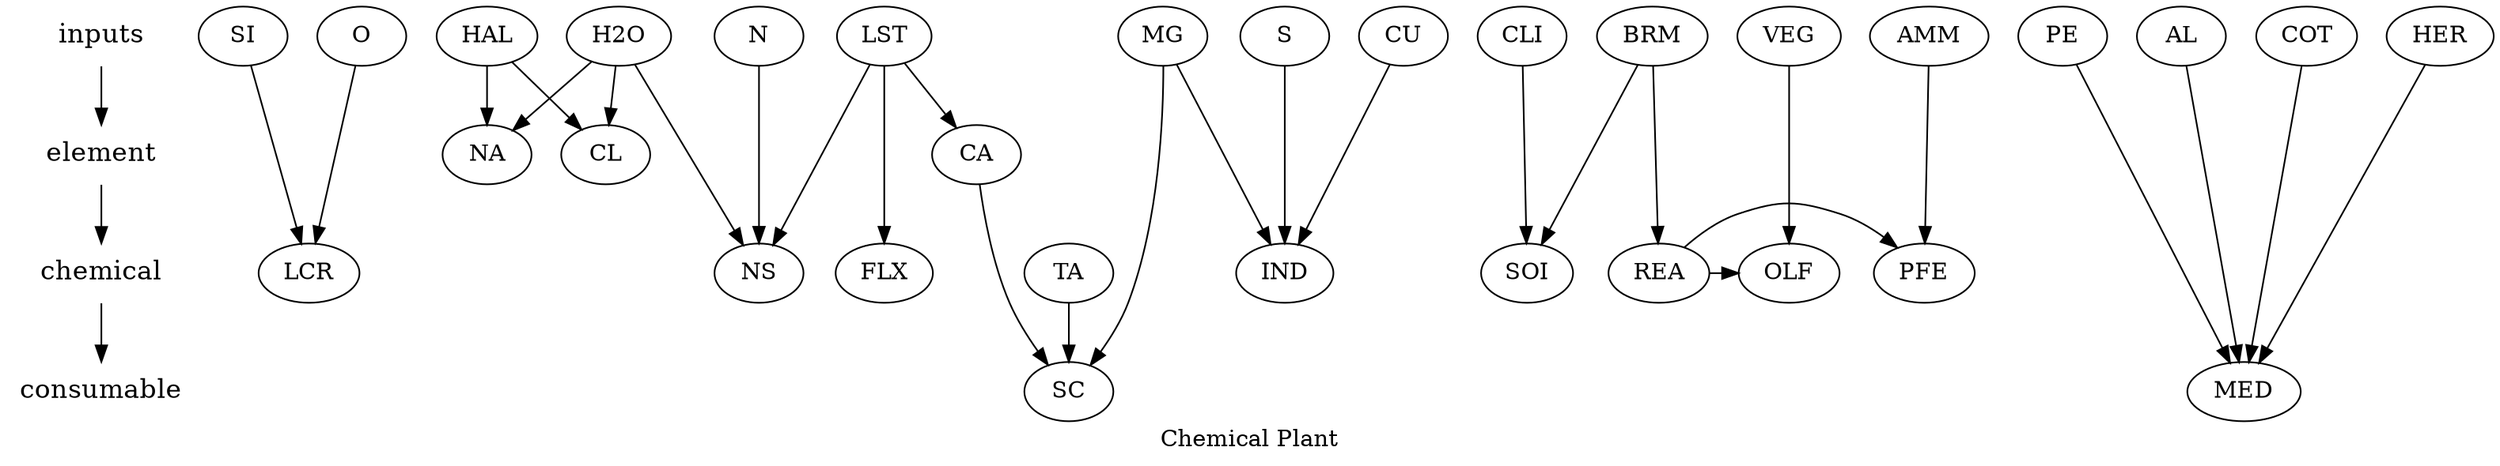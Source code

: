 digraph CHP {

    { 
        node [shape=plaintext, fontsize=16];
        inputs -> element -> chemical -> consumable;
    }

    label = "Chemical Plant";
    
    node [style=filled,fillcolor=white];

    { rank=same; inputs SI O N HAL H2O LST MG CU S CLI BRM VEG AMM PE AL COT HER }
    { rank=same; element CL CA NA };
    { rank=same; chemical LCR SOI IND OLF REA PFE NS FLX};
    { rank=same; consumable SC MED };

    { SI O } -> LCR
    { CLI BRM } -> SOI
    { MG CU S } -> IND
    { VEG REA } -> OLF
    BRM -> REA
    { CA MG TA } -> SC
    { AMM REA } -> PFE
    LST -> CA
    { H2O N LST } -> NS
    LST -> FLX
    { HAL H2O } -> {NA CL}
    { PE AL COT HER } -> MED
}